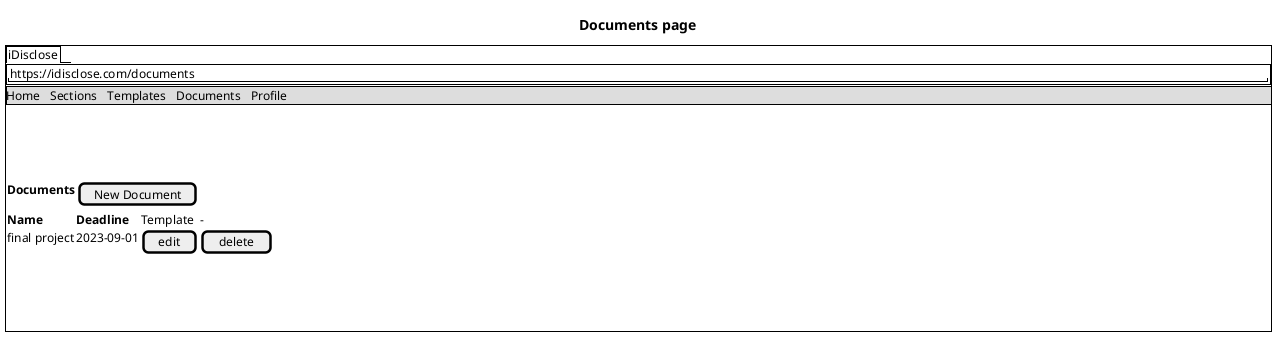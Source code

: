 @startsalt
title Documents page
{+
{/ iDisclose }
{+
  "https://idisclose.com/documents                                                                                                                              "
}
{* Home | Sections | Templates | Documents | Profile }
{
  .
  .
  .
  .
}
{
  <b>Documents | [ New Document ]
}
{
  <b>Name | <b>Deadline | Template | - 
  final project | 2023-09-01 | [ edit ] | [ delete ]
}
{
  .
  .
  .
  .
}
}
@endsalt

